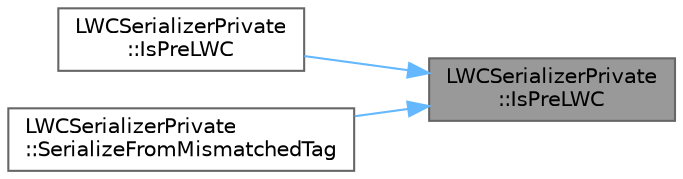 digraph "LWCSerializerPrivate::IsPreLWC"
{
 // INTERACTIVE_SVG=YES
 // LATEX_PDF_SIZE
  bgcolor="transparent";
  edge [fontname=Helvetica,fontsize=10,labelfontname=Helvetica,labelfontsize=10];
  node [fontname=Helvetica,fontsize=10,shape=box,height=0.2,width=0.4];
  rankdir="RL";
  Node1 [id="Node000001",label="LWCSerializerPrivate\l::IsPreLWC",height=0.2,width=0.4,color="gray40", fillcolor="grey60", style="filled", fontcolor="black",tooltip=" "];
  Node1 -> Node2 [id="edge1_Node000001_Node000002",dir="back",color="steelblue1",style="solid",tooltip=" "];
  Node2 [id="Node000002",label="LWCSerializerPrivate\l::IsPreLWC",height=0.2,width=0.4,color="grey40", fillcolor="white", style="filled",URL="$db/d3b/namespaceLWCSerializerPrivate.html#a530d9ce77679a751b71350fc94ba2dd9",tooltip=" "];
  Node1 -> Node3 [id="edge2_Node000001_Node000003",dir="back",color="steelblue1",style="solid",tooltip=" "];
  Node3 [id="Node000003",label="LWCSerializerPrivate\l::SerializeFromMismatchedTag",height=0.2,width=0.4,color="grey40", fillcolor="white", style="filled",URL="$db/d3b/namespaceLWCSerializerPrivate.html#a04fcf134a833d5febf424e2da4d6eef5",tooltip=" "];
}
